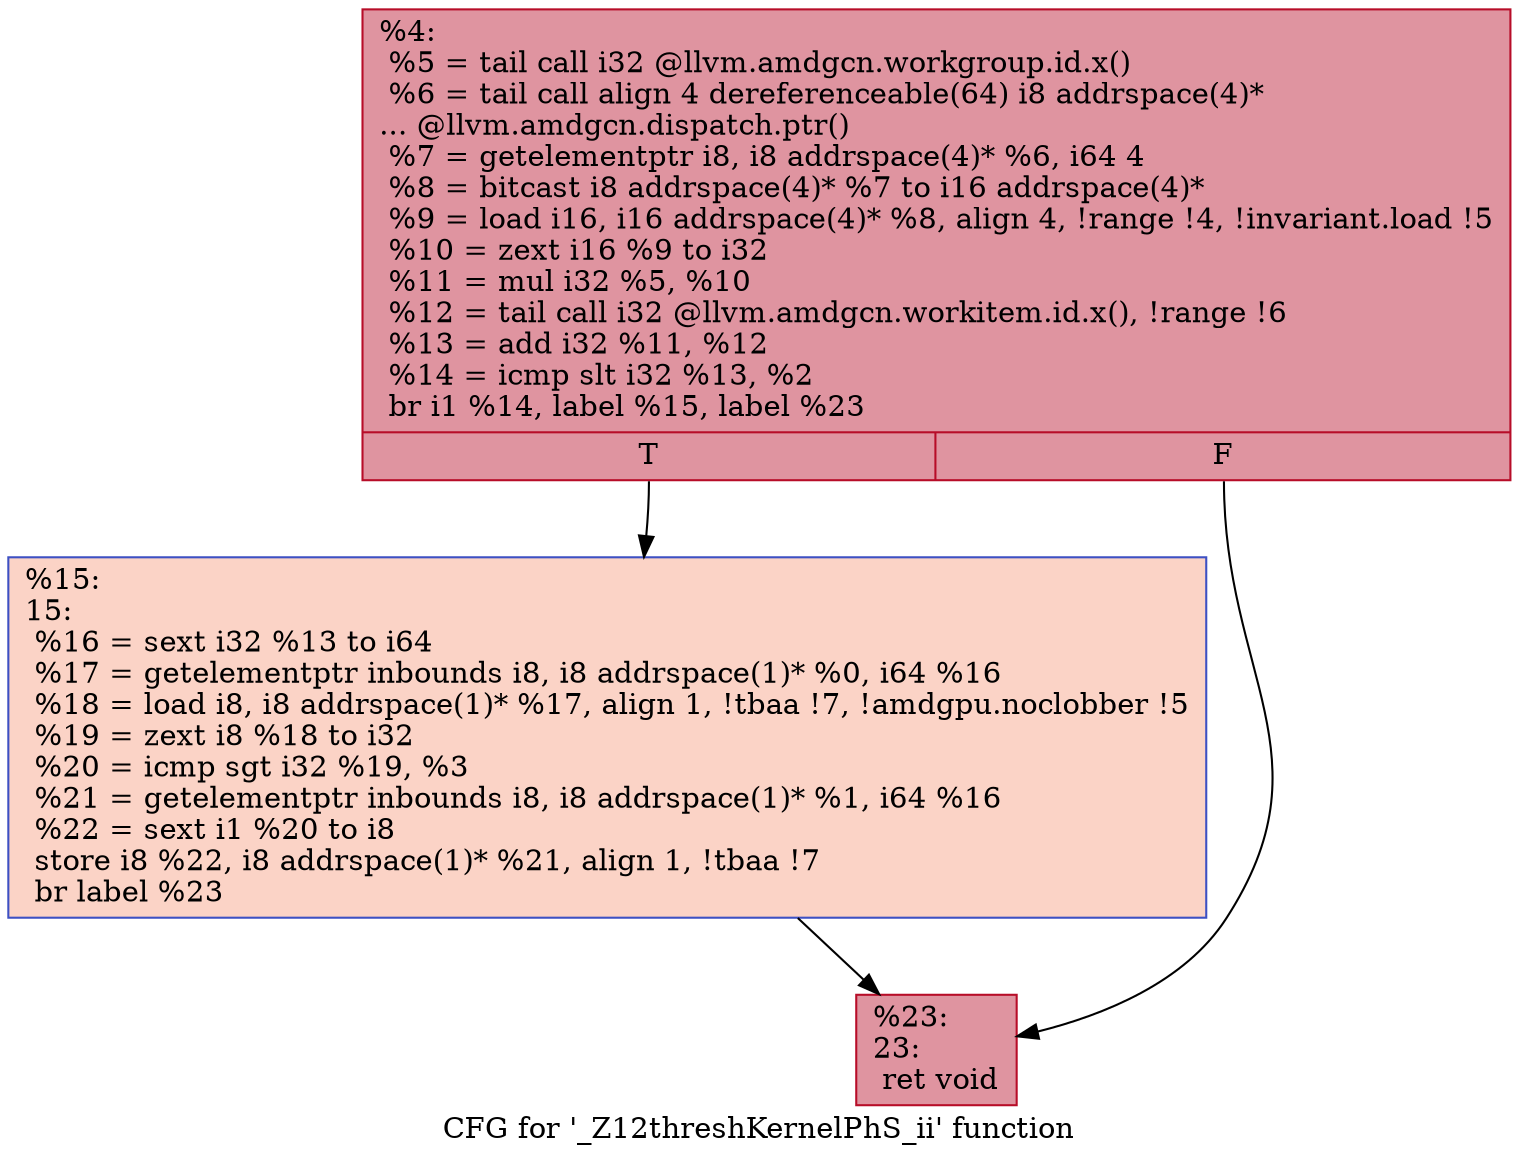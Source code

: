 digraph "CFG for '_Z12threshKernelPhS_ii' function" {
	label="CFG for '_Z12threshKernelPhS_ii' function";

	Node0x5f2f040 [shape=record,color="#b70d28ff", style=filled, fillcolor="#b70d2870",label="{%4:\l  %5 = tail call i32 @llvm.amdgcn.workgroup.id.x()\l  %6 = tail call align 4 dereferenceable(64) i8 addrspace(4)*\l... @llvm.amdgcn.dispatch.ptr()\l  %7 = getelementptr i8, i8 addrspace(4)* %6, i64 4\l  %8 = bitcast i8 addrspace(4)* %7 to i16 addrspace(4)*\l  %9 = load i16, i16 addrspace(4)* %8, align 4, !range !4, !invariant.load !5\l  %10 = zext i16 %9 to i32\l  %11 = mul i32 %5, %10\l  %12 = tail call i32 @llvm.amdgcn.workitem.id.x(), !range !6\l  %13 = add i32 %11, %12\l  %14 = icmp slt i32 %13, %2\l  br i1 %14, label %15, label %23\l|{<s0>T|<s1>F}}"];
	Node0x5f2f040:s0 -> Node0x5f30f50;
	Node0x5f2f040:s1 -> Node0x5f30fe0;
	Node0x5f30f50 [shape=record,color="#3d50c3ff", style=filled, fillcolor="#f59c7d70",label="{%15:\l15:                                               \l  %16 = sext i32 %13 to i64\l  %17 = getelementptr inbounds i8, i8 addrspace(1)* %0, i64 %16\l  %18 = load i8, i8 addrspace(1)* %17, align 1, !tbaa !7, !amdgpu.noclobber !5\l  %19 = zext i8 %18 to i32\l  %20 = icmp sgt i32 %19, %3\l  %21 = getelementptr inbounds i8, i8 addrspace(1)* %1, i64 %16\l  %22 = sext i1 %20 to i8\l  store i8 %22, i8 addrspace(1)* %21, align 1, !tbaa !7\l  br label %23\l}"];
	Node0x5f30f50 -> Node0x5f30fe0;
	Node0x5f30fe0 [shape=record,color="#b70d28ff", style=filled, fillcolor="#b70d2870",label="{%23:\l23:                                               \l  ret void\l}"];
}
